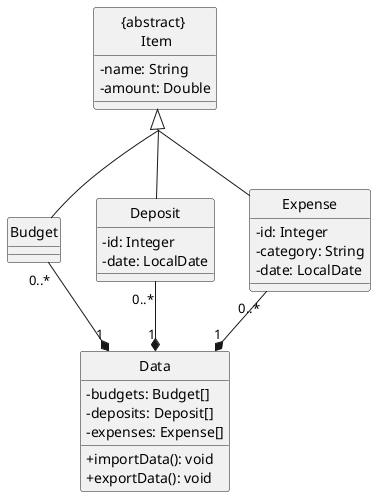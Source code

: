 @startuml
hide footbox
hide circle
skinparam groupInheritance 2
skinparam classAttributeIconSize 0

class "{abstract} \n Item" {
    -name: String
    -amount: Double
}

class Budget {
}

class Deposit {
    -id: Integer
    -date: LocalDate
}

class Expense {
    -id: Integer
    -category: String
    -date: LocalDate
}

class Data {
    -budgets: Budget[]
    -deposits: Deposit[]
    -expenses: Expense[]
    +importData(): void
    +exportData(): void
}

"{abstract} \n Item" <|-down- Budget
"{abstract} \n Item" <|-down- Deposit
"{abstract} \n Item" <|-down- Expense

Budget "0..*" --* "1" Data
Deposit "0..*" --* "1" Data
Expense "0..*" --* "1" Data
@enduml